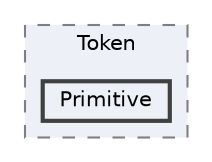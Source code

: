 digraph "src/BadScript2/Reader/Token/Primitive"
{
 // LATEX_PDF_SIZE
  bgcolor="transparent";
  edge [fontname=Helvetica,fontsize=10,labelfontname=Helvetica,labelfontsize=10];
  node [fontname=Helvetica,fontsize=10,shape=box,height=0.2,width=0.4];
  compound=true
  subgraph clusterdir_705e51bae64a5a8c44a55a71602270d7 {
    graph [ bgcolor="#edf0f7", pencolor="grey50", label="Token", fontname=Helvetica,fontsize=10 style="filled,dashed", URL="dir_705e51bae64a5a8c44a55a71602270d7.html",tooltip=""]
  dir_ac6586943e212ae62c41f148e66aab03 [label="Primitive", fillcolor="#edf0f7", color="grey25", style="filled,bold", URL="dir_ac6586943e212ae62c41f148e66aab03.html",tooltip=""];
  }
}
